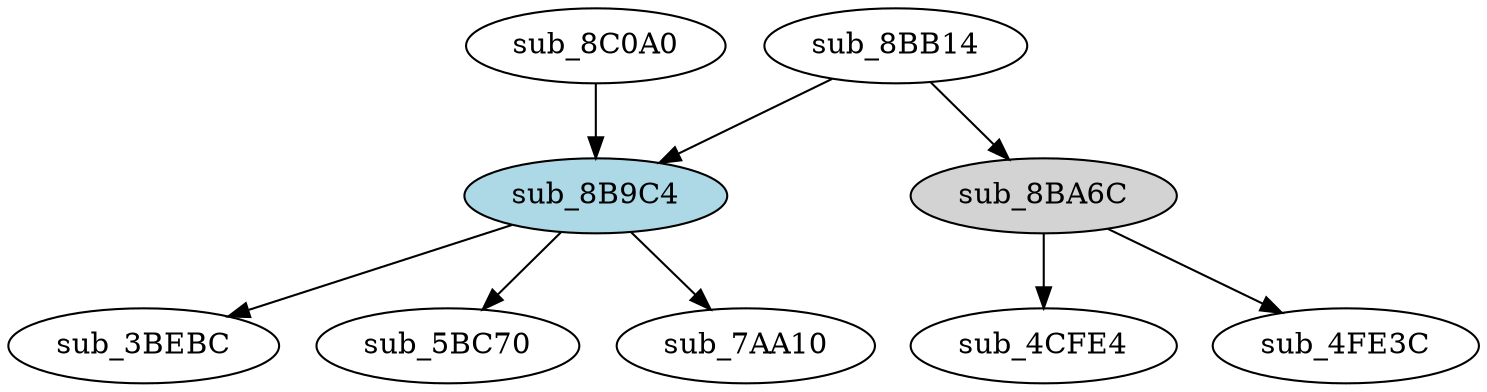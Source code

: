 digraph {
	"sub_8C0A0" []
	"sub_8BB14" []
	"sub_8B9C4" [fillcolor=lightblue style=filled]
	"sub_8BA6C" [fillcolor=lightgrey style=filled]
	"sub_3BEBC" []
	"sub_5BC70" []
	"sub_7AA10" []
	"sub_4CFE4" []
	"sub_4FE3C" []
	"sub_8C0A0" -> "sub_8B9C4"
	"sub_8BB14" -> "sub_8B9C4"
	"sub_8BB14" -> "sub_8BA6C"
	"sub_8B9C4" -> "sub_3BEBC"
	"sub_8B9C4" -> "sub_5BC70"
	"sub_8B9C4" -> "sub_7AA10"
	"sub_8BA6C" -> "sub_4CFE4"
	"sub_8BA6C" -> "sub_4FE3C"
}
